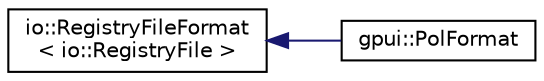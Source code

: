digraph "Graphical Class Hierarchy"
{
 // LATEX_PDF_SIZE
  edge [fontname="Helvetica",fontsize="10",labelfontname="Helvetica",labelfontsize="10"];
  node [fontname="Helvetica",fontsize="10",shape=record];
  rankdir="LR";
  Node0 [label="io::RegistryFileFormat\l\< io::RegistryFile \>",height=0.2,width=0.4,color="black", fillcolor="white", style="filled",URL="$classio_1_1_registry_file_format.html",tooltip=" "];
  Node0 -> Node1 [dir="back",color="midnightblue",fontsize="10",style="solid",fontname="Helvetica"];
  Node1 [label="gpui::PolFormat",height=0.2,width=0.4,color="black", fillcolor="white", style="filled",URL="$classgpui_1_1_pol_format.html",tooltip=" "];
}
